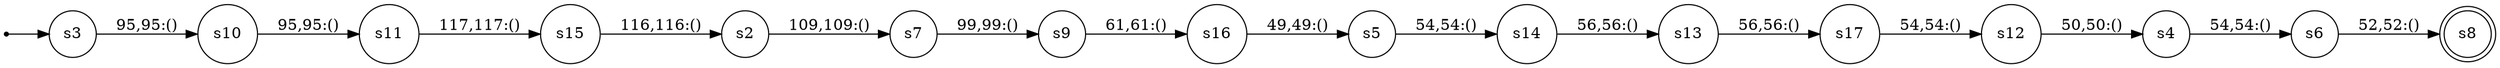 
      digraph G {
        rankdir=LR;
        init [shape=point];
        node [shape = doublecircle];
        s8
        node [shape = circle];
        init -> s3;
        s17 -> s12 [label = "54,54:()"]
        s16 -> s5 [label = "49,49:()"]
        s15 -> s2 [label = "116,116:()"]
        s14 -> s13 [label = "56,56:()"]
        s13 -> s17 [label = "56,56:()"]
        s12 -> s4 [label = "50,50:()"]
        s11 -> s15 [label = "117,117:()"]
        s10 -> s11 [label = "95,95:()"]
        s9 -> s16 [label = "61,61:()"]
        s7 -> s9 [label = "99,99:()"]
        s6 -> s8 [label = "52,52:()"]
        s5 -> s14 [label = "54,54:()"]
        s4 -> s6 [label = "54,54:()"]
        s3 -> s10 [label = "95,95:()"]
        s2 -> s7 [label = "109,109:()"]}